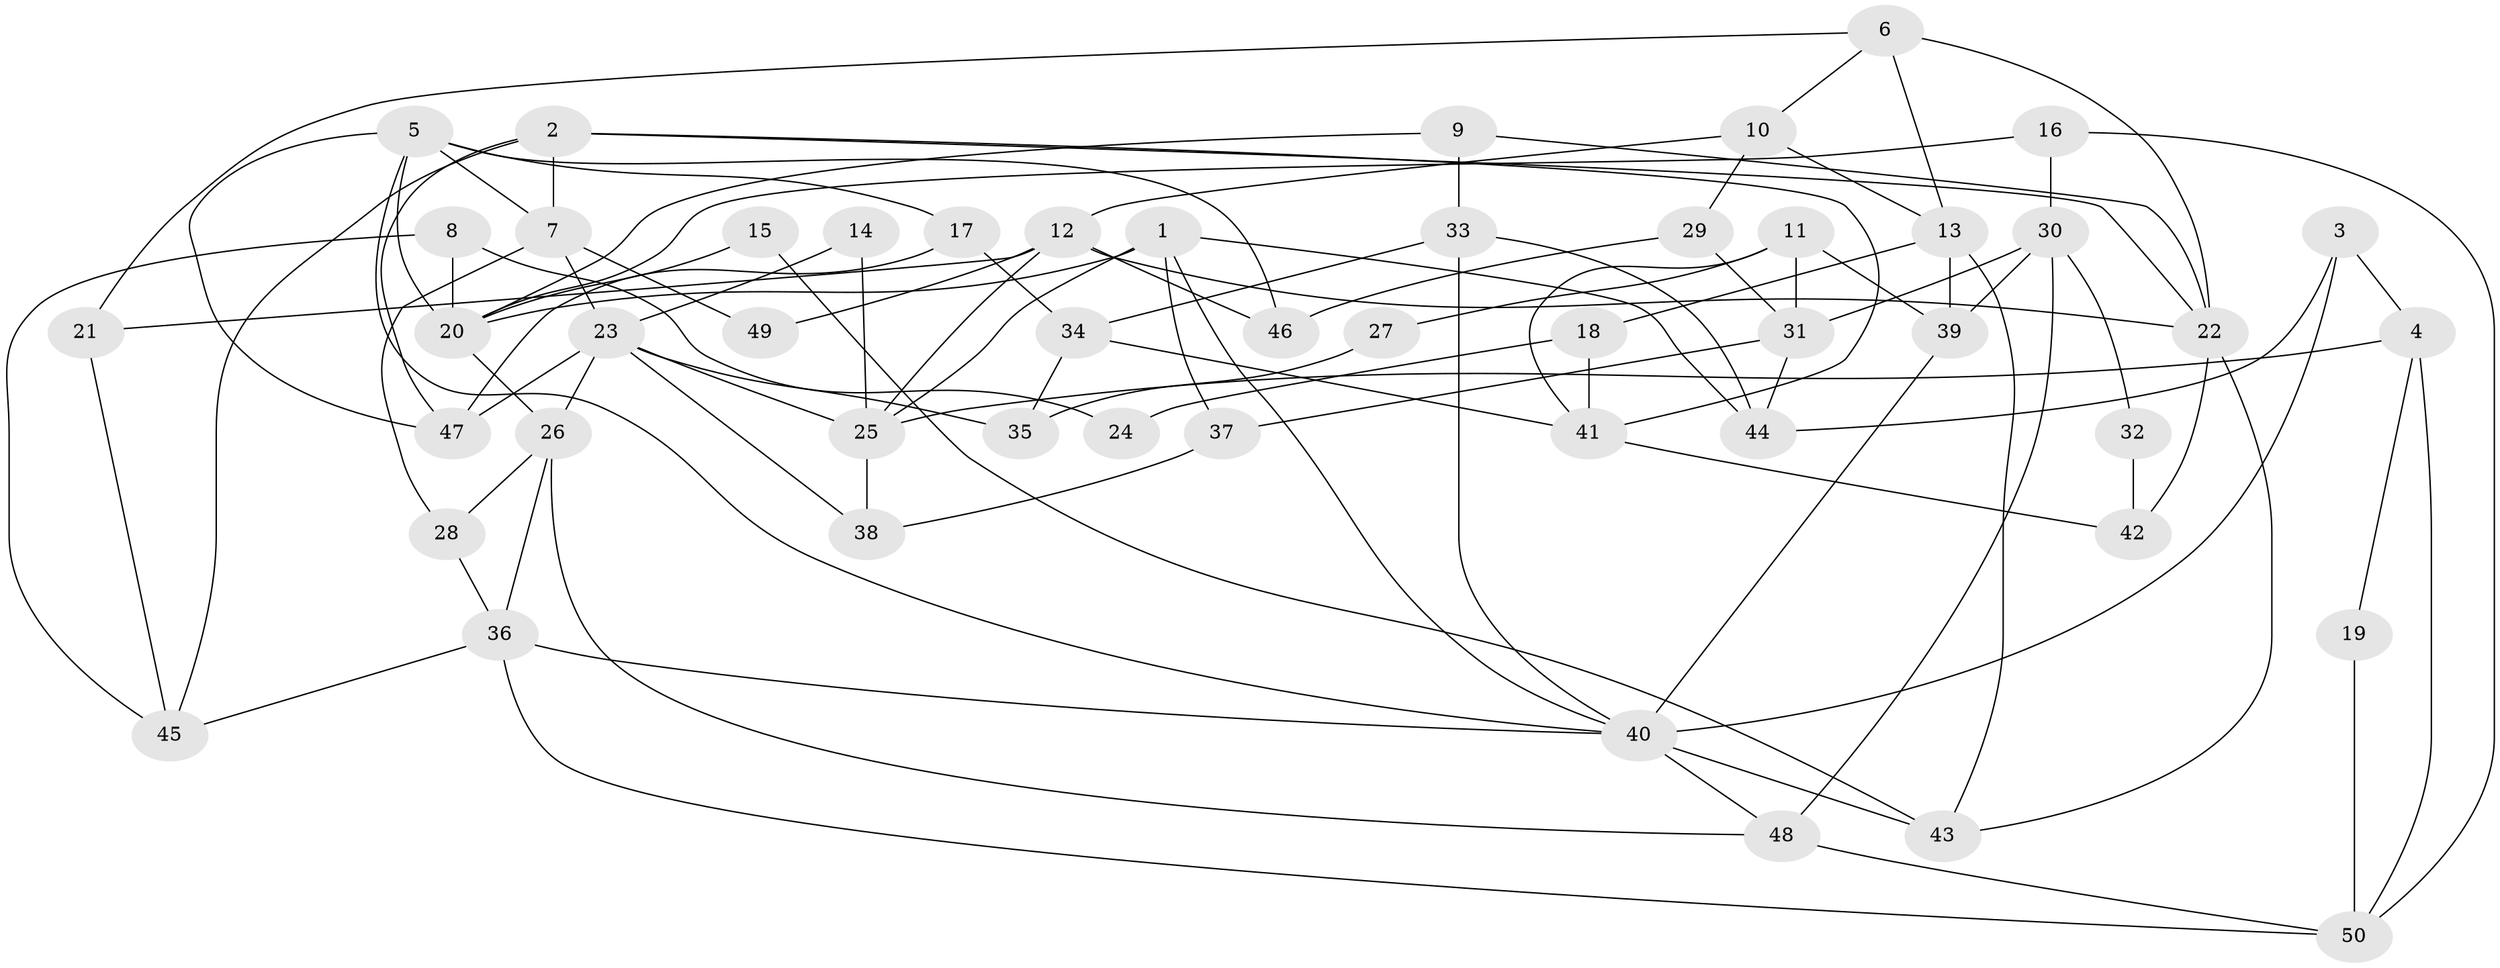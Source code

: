 // coarse degree distribution, {4: 0.28, 6: 0.16, 7: 0.16, 3: 0.16, 8: 0.08, 5: 0.08, 10: 0.04, 2: 0.04}
// Generated by graph-tools (version 1.1) at 2025/37/03/04/25 23:37:14]
// undirected, 50 vertices, 100 edges
graph export_dot {
  node [color=gray90,style=filled];
  1;
  2;
  3;
  4;
  5;
  6;
  7;
  8;
  9;
  10;
  11;
  12;
  13;
  14;
  15;
  16;
  17;
  18;
  19;
  20;
  21;
  22;
  23;
  24;
  25;
  26;
  27;
  28;
  29;
  30;
  31;
  32;
  33;
  34;
  35;
  36;
  37;
  38;
  39;
  40;
  41;
  42;
  43;
  44;
  45;
  46;
  47;
  48;
  49;
  50;
  1 -- 25;
  1 -- 20;
  1 -- 37;
  1 -- 40;
  1 -- 44;
  2 -- 7;
  2 -- 47;
  2 -- 22;
  2 -- 41;
  2 -- 45;
  3 -- 44;
  3 -- 40;
  3 -- 4;
  4 -- 25;
  4 -- 19;
  4 -- 50;
  5 -- 20;
  5 -- 40;
  5 -- 7;
  5 -- 17;
  5 -- 46;
  5 -- 47;
  6 -- 22;
  6 -- 21;
  6 -- 10;
  6 -- 13;
  7 -- 23;
  7 -- 28;
  7 -- 49;
  8 -- 45;
  8 -- 20;
  8 -- 24;
  9 -- 33;
  9 -- 22;
  9 -- 20;
  10 -- 13;
  10 -- 12;
  10 -- 29;
  11 -- 41;
  11 -- 31;
  11 -- 27;
  11 -- 39;
  12 -- 22;
  12 -- 21;
  12 -- 25;
  12 -- 46;
  12 -- 49;
  13 -- 39;
  13 -- 18;
  13 -- 43;
  14 -- 25;
  14 -- 23;
  15 -- 20;
  15 -- 43;
  16 -- 30;
  16 -- 50;
  16 -- 20;
  17 -- 47;
  17 -- 34;
  18 -- 41;
  18 -- 24;
  19 -- 50;
  20 -- 26;
  21 -- 45;
  22 -- 43;
  22 -- 42;
  23 -- 38;
  23 -- 26;
  23 -- 25;
  23 -- 35;
  23 -- 47;
  25 -- 38;
  26 -- 28;
  26 -- 36;
  26 -- 48;
  27 -- 35;
  28 -- 36;
  29 -- 46;
  29 -- 31;
  30 -- 48;
  30 -- 39;
  30 -- 31;
  30 -- 32;
  31 -- 37;
  31 -- 44;
  32 -- 42;
  33 -- 40;
  33 -- 44;
  33 -- 34;
  34 -- 35;
  34 -- 41;
  36 -- 40;
  36 -- 45;
  36 -- 50;
  37 -- 38;
  39 -- 40;
  40 -- 48;
  40 -- 43;
  41 -- 42;
  48 -- 50;
}
